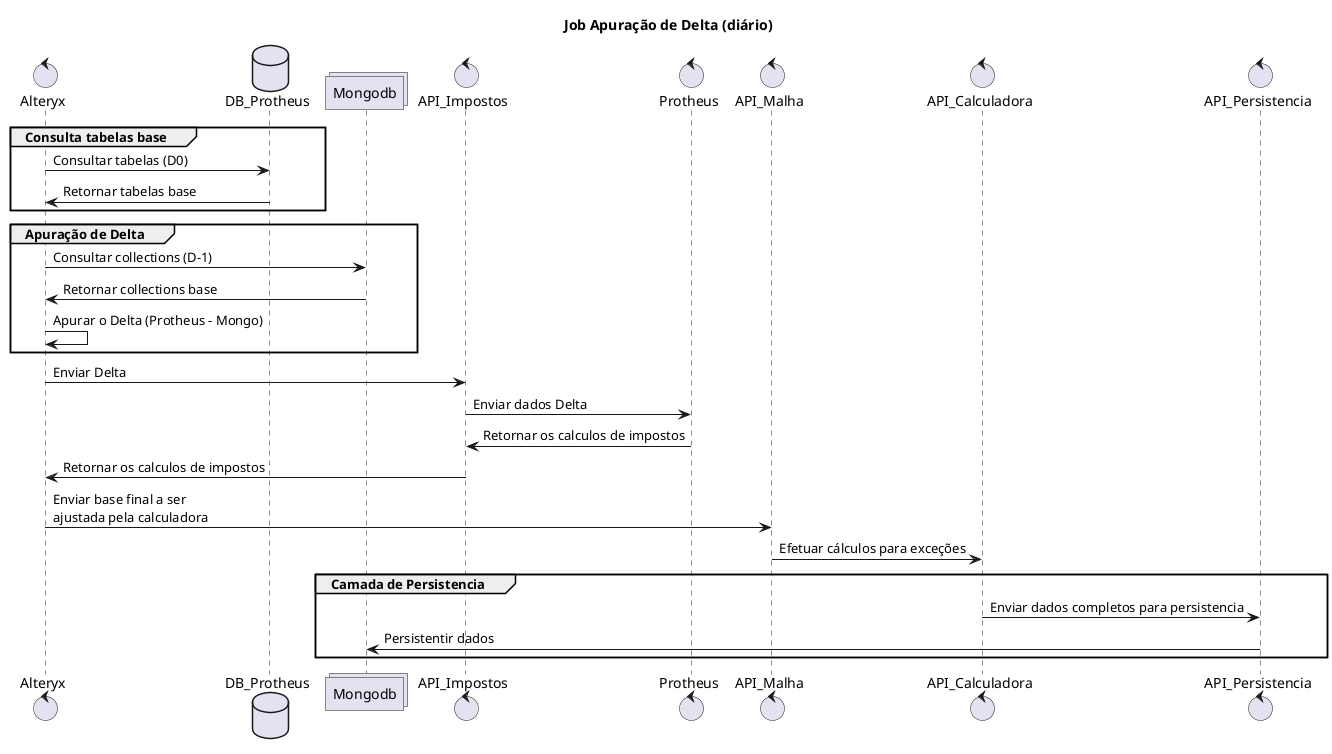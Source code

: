 @startuml elfa-job-diario
title Job Apuração de Delta (diário)

control     Alteryx as job
database    DB_Protheus as db
collections Mongodb as mongo
control     API_Impostos as api_imposto
control     Protheus as protheus
control     API_Malha as api_malha
control     API_Calculadora as api_calculadora
control     API_Persistencia as api_persistencia

group Consulta tabelas base
job -> db: Consultar tabelas (D0)
db -> job: Retornar tabelas base 
end 

group Apuração de Delta
job -> mongo: Consultar collections (D-1)
mongo -> job: Retornar collections base
job -> job: Apurar o Delta (Protheus - Mongo)
end

job ->  api_imposto: Enviar Delta
api_imposto -> protheus: Enviar dados Delta
protheus -> api_imposto: Retornar os calculos de impostos
api_imposto -> job: Retornar os calculos de impostos
job -> api_malha: Enviar base final a ser \najustada pela calculadora
api_malha -> api_calculadora: Efetuar cálculos para exceções

group Camada de Persistencia
api_calculadora -> api_persistencia: Enviar dados completos para persistencia
api_persistencia -> mongo: Persistentir dados
end
@enduml

